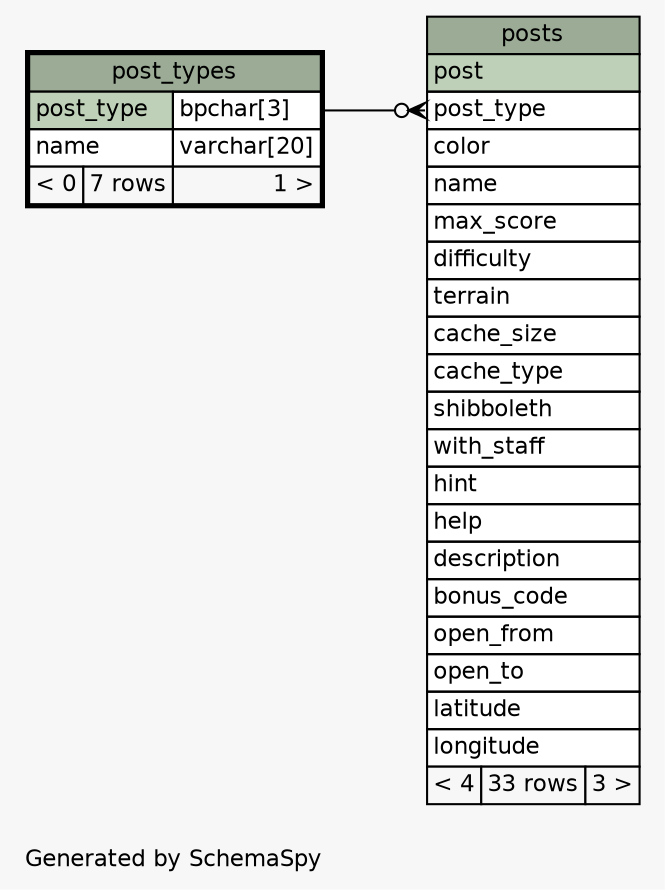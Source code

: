 // dot 2.40.1 on Linux 4.12.8-gentoo
// SchemaSpy rev 590
digraph "oneDegreeRelationshipsDiagram" {
  graph [
    rankdir="RL"
    bgcolor="#f7f7f7"
    label="\nGenerated by SchemaSpy"
    labeljust="l"
    nodesep="0.18"
    ranksep="0.46"
    fontname="Helvetica"
    fontsize="11"
  ];
  node [
    fontname="Helvetica"
    fontsize="11"
    shape="plaintext"
  ];
  edge [
    arrowsize="0.8"
  ];
  "posts":"post_type":w -> "post_types":"post_type.type":e [arrowhead=none dir=back arrowtail=crowodot];
  "post_types" [
    label=<
    <TABLE BORDER="2" CELLBORDER="1" CELLSPACING="0" BGCOLOR="#ffffff">
      <TR><TD COLSPAN="3" BGCOLOR="#9bab96" ALIGN="CENTER">post_types</TD></TR>
      <TR><TD PORT="post_type" COLSPAN="2" BGCOLOR="#bed1b8" ALIGN="LEFT">post_type</TD><TD PORT="post_type.type" ALIGN="LEFT">bpchar[3]</TD></TR>
      <TR><TD PORT="name" COLSPAN="2" ALIGN="LEFT">name</TD><TD PORT="name.type" ALIGN="LEFT">varchar[20]</TD></TR>
      <TR><TD ALIGN="LEFT" BGCOLOR="#f7f7f7">&lt; 0</TD><TD ALIGN="RIGHT" BGCOLOR="#f7f7f7">7 rows</TD><TD ALIGN="RIGHT" BGCOLOR="#f7f7f7">1 &gt;</TD></TR>
    </TABLE>>
    URL="post_types.html"
    tooltip="post_types"
  ];
  "posts" [
    label=<
    <TABLE BORDER="0" CELLBORDER="1" CELLSPACING="0" BGCOLOR="#ffffff">
      <TR><TD COLSPAN="3" BGCOLOR="#9bab96" ALIGN="CENTER">posts</TD></TR>
      <TR><TD PORT="post" COLSPAN="3" BGCOLOR="#bed1b8" ALIGN="LEFT">post</TD></TR>
      <TR><TD PORT="post_type" COLSPAN="3" ALIGN="LEFT">post_type</TD></TR>
      <TR><TD PORT="color" COLSPAN="3" ALIGN="LEFT">color</TD></TR>
      <TR><TD PORT="name" COLSPAN="3" ALIGN="LEFT">name</TD></TR>
      <TR><TD PORT="max_score" COLSPAN="3" ALIGN="LEFT">max_score</TD></TR>
      <TR><TD PORT="difficulty" COLSPAN="3" ALIGN="LEFT">difficulty</TD></TR>
      <TR><TD PORT="terrain" COLSPAN="3" ALIGN="LEFT">terrain</TD></TR>
      <TR><TD PORT="cache_size" COLSPAN="3" ALIGN="LEFT">cache_size</TD></TR>
      <TR><TD PORT="cache_type" COLSPAN="3" ALIGN="LEFT">cache_type</TD></TR>
      <TR><TD PORT="shibboleth" COLSPAN="3" ALIGN="LEFT">shibboleth</TD></TR>
      <TR><TD PORT="with_staff" COLSPAN="3" ALIGN="LEFT">with_staff</TD></TR>
      <TR><TD PORT="hint" COLSPAN="3" ALIGN="LEFT">hint</TD></TR>
      <TR><TD PORT="help" COLSPAN="3" ALIGN="LEFT">help</TD></TR>
      <TR><TD PORT="description" COLSPAN="3" ALIGN="LEFT">description</TD></TR>
      <TR><TD PORT="bonus_code" COLSPAN="3" ALIGN="LEFT">bonus_code</TD></TR>
      <TR><TD PORT="open_from" COLSPAN="3" ALIGN="LEFT">open_from</TD></TR>
      <TR><TD PORT="open_to" COLSPAN="3" ALIGN="LEFT">open_to</TD></TR>
      <TR><TD PORT="latitude" COLSPAN="3" ALIGN="LEFT">latitude</TD></TR>
      <TR><TD PORT="longitude" COLSPAN="3" ALIGN="LEFT">longitude</TD></TR>
      <TR><TD ALIGN="LEFT" BGCOLOR="#f7f7f7">&lt; 4</TD><TD ALIGN="RIGHT" BGCOLOR="#f7f7f7">33 rows</TD><TD ALIGN="RIGHT" BGCOLOR="#f7f7f7">3 &gt;</TD></TR>
    </TABLE>>
    URL="posts.html"
    tooltip="posts"
  ];
}
